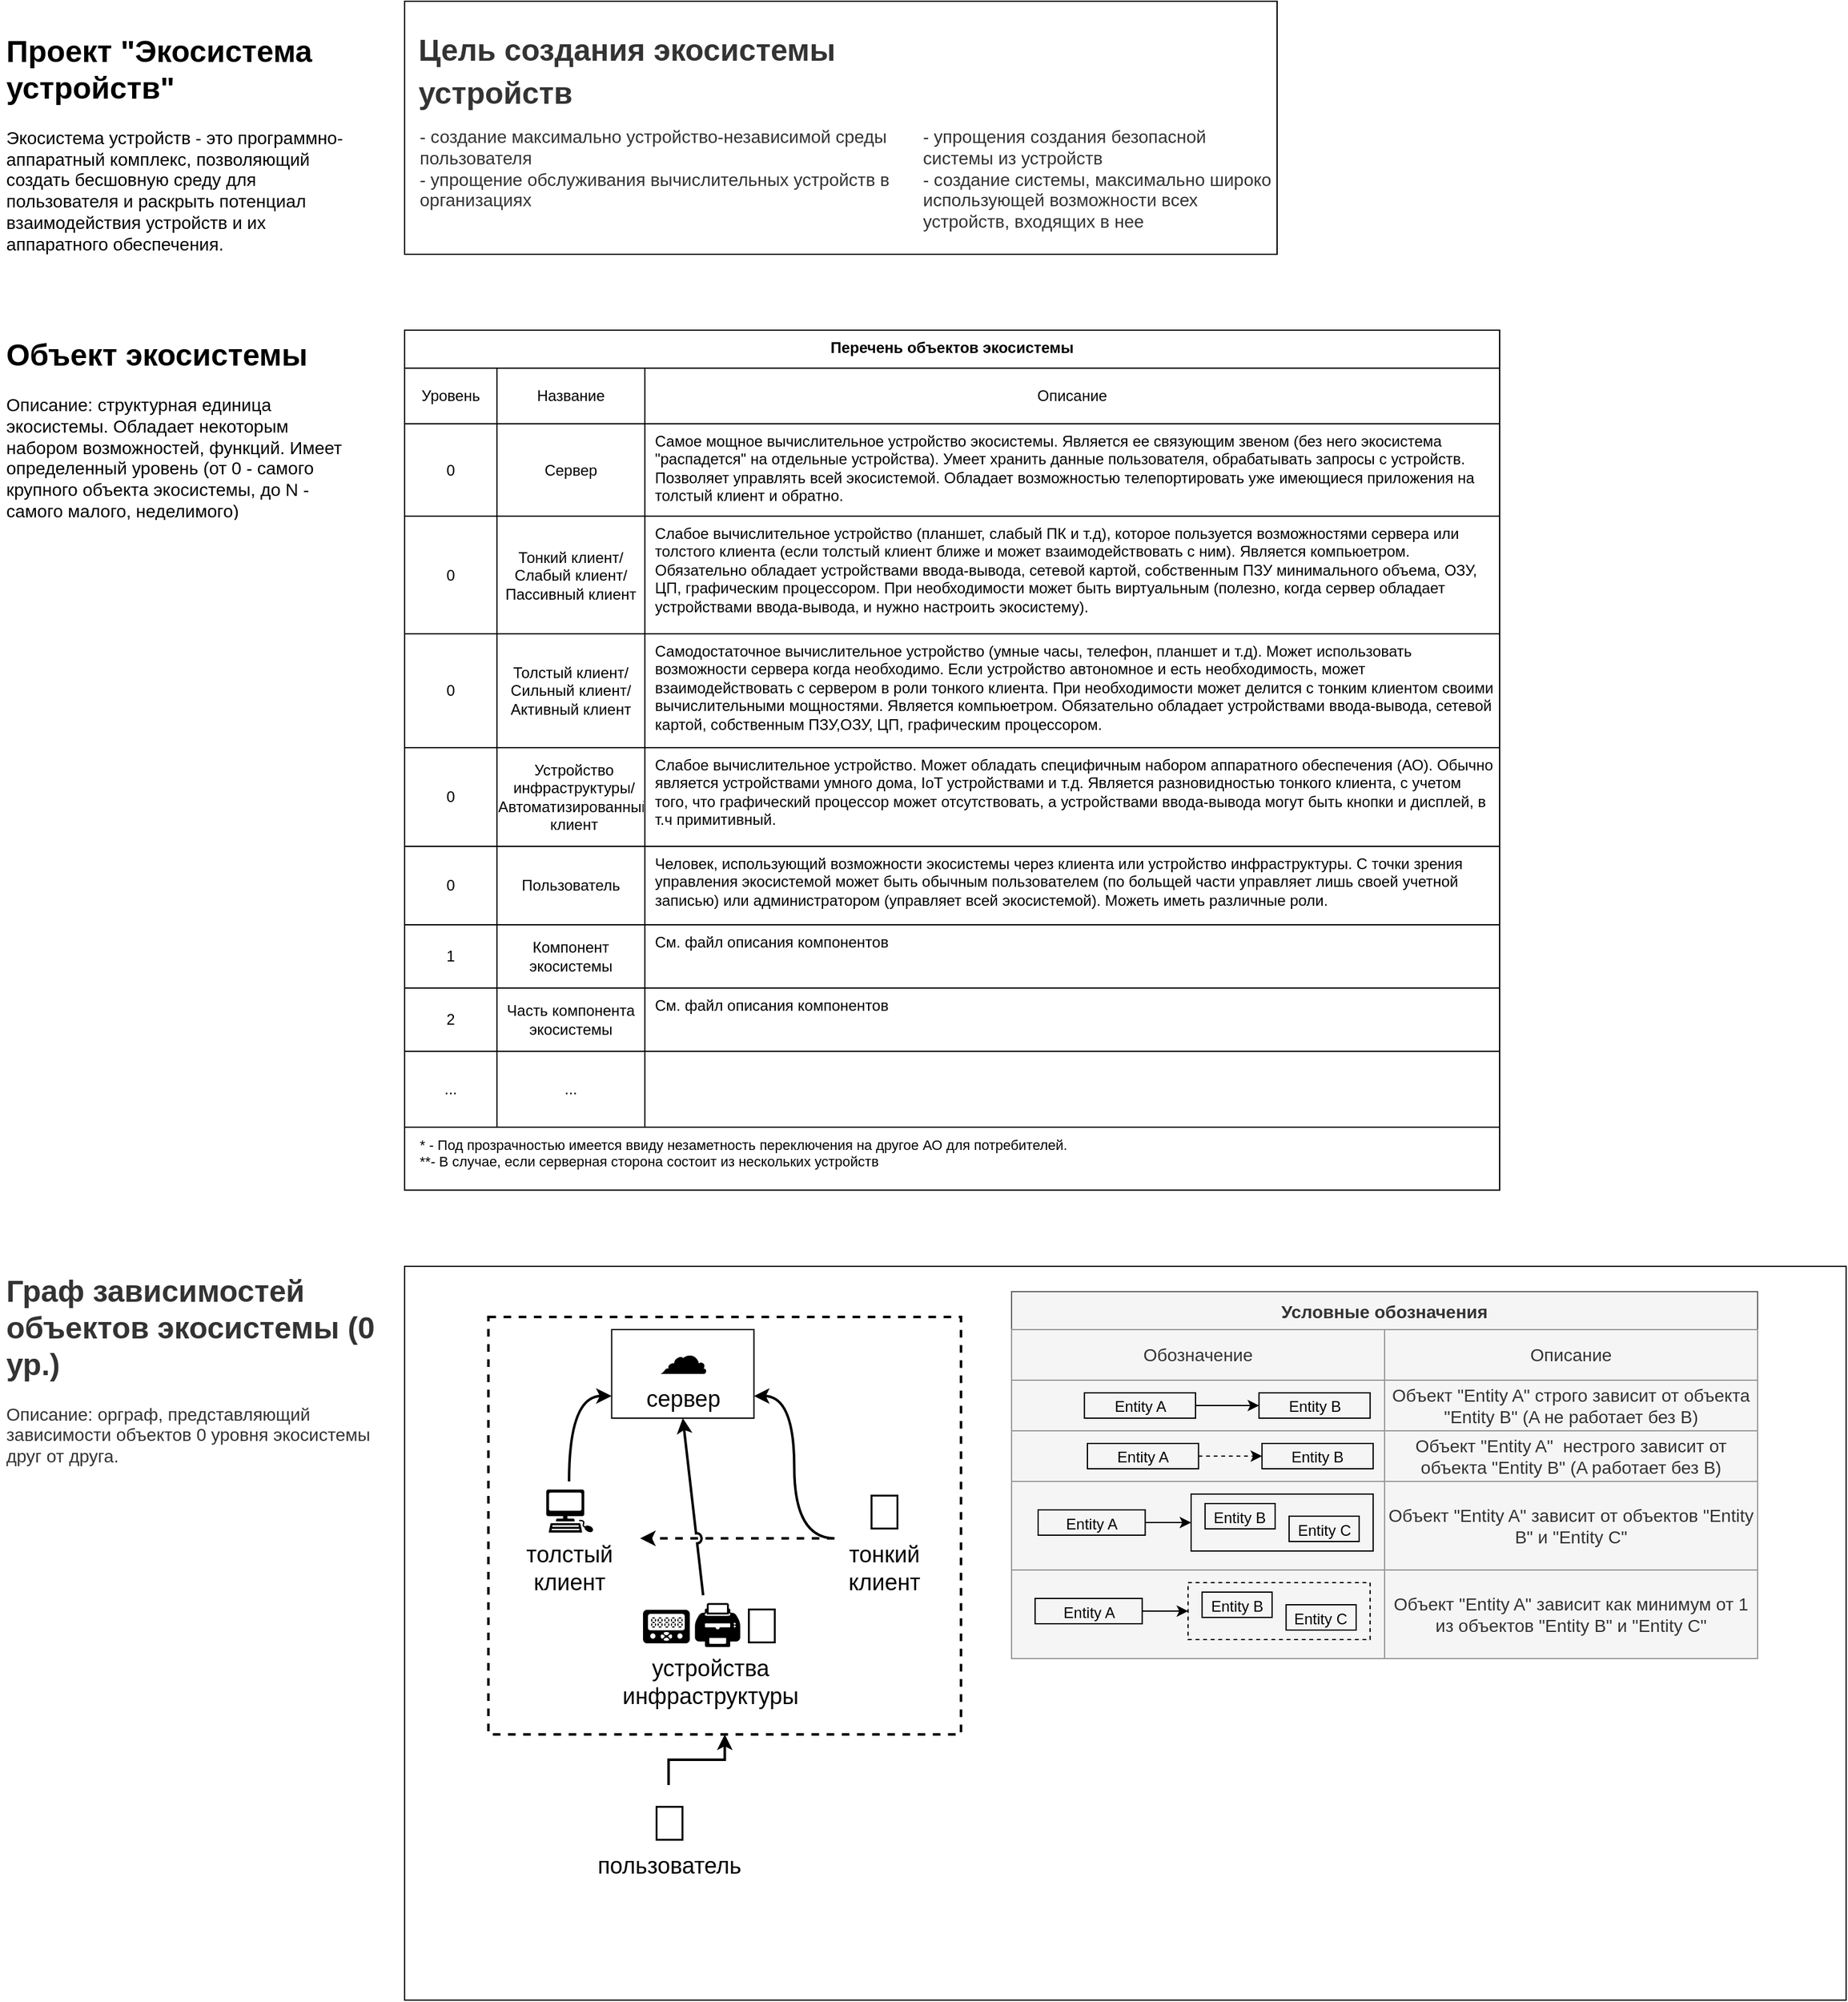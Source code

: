 <mxfile version="20.2.3" type="device"><diagram id="weKAQaJlOBq-gxPXJapS" name="Description"><mxGraphModel dx="1058" dy="448" grid="1" gridSize="10" guides="1" tooltips="1" connect="1" arrows="1" fold="1" page="1" pageScale="1" pageWidth="1654" pageHeight="2336" math="0" shadow="0"><root><mxCell id="0"/><mxCell id="1" parent="0"/><mxCell id="E8aEBSIRMcI27SDpb7NX-139" value="" style="rounded=0;whiteSpace=wrap;html=1;fontSize=40;strokeColor=default;strokeWidth=1;fillColor=none;" parent="1" vertex="1"><mxGeometry x="360" y="1020" width="1140" height="580" as="geometry"/></mxCell><mxCell id="E8aEBSIRMcI27SDpb7NX-53" value="" style="rounded=0;whiteSpace=wrap;html=1;fontSize=14;strokeColor=none;" parent="1" vertex="1"><mxGeometry x="400" y="1040" width="420" height="520" as="geometry"/></mxCell><mxCell id="E8aEBSIRMcI27SDpb7NX-137" value="" style="rounded=0;whiteSpace=wrap;html=1;dashed=1;fontSize=40;strokeColor=default;strokeWidth=2;fillColor=none;" parent="1" vertex="1"><mxGeometry x="426.25" y="1060" width="373.75" height="330" as="geometry"/></mxCell><mxCell id="cCTVjhh1LNeVm5H0PpFS-1" value="&lt;h1&gt;Проект &quot;Экосистема устройств&quot;&lt;/h1&gt;&lt;div&gt;&lt;font style=&quot;font-size: 14px;&quot;&gt;Экосистема устройств - это программно-аппаратный комплекс, позволяющий создать бесшовную среду для пользователя и раскрыть потенциал взаимодействия устройств и их аппаратного обеспечения.&lt;/font&gt;&lt;/div&gt;&lt;div&gt;&lt;br&gt;&lt;/div&gt;" style="text;html=1;strokeColor=none;fillColor=none;spacing=5;spacingTop=-20;whiteSpace=wrap;overflow=hidden;rounded=0;" parent="1" vertex="1"><mxGeometry x="40" y="40" width="290" height="200" as="geometry"/></mxCell><mxCell id="E8aEBSIRMcI27SDpb7NX-1" value="&lt;h1&gt;Объект экосистемы&lt;/h1&gt;&lt;div style=&quot;font-size: 14px;&quot;&gt;Описание: структурная единица экосистемы. Обладает некоторым набором возможностей, функций. Имеет определенный уровень (от 0 - самого крупного объекта экосистемы, до N - самого малого, неделимого)&lt;/div&gt;" style="text;html=1;strokeColor=none;fillColor=none;spacing=5;spacingTop=-20;whiteSpace=wrap;overflow=hidden;rounded=0;" parent="1" vertex="1"><mxGeometry x="40" y="280" width="290" height="150" as="geometry"/></mxCell><mxCell id="E8aEBSIRMcI27SDpb7NX-2" value="Перечень объектов экосистемы" style="shape=table;startSize=30;container=1;collapsible=0;childLayout=tableLayout;fontStyle=1;align=center;verticalAlign=top;strokeColor=default;swimlaneLine=1;shadow=0;fillColor=default;" parent="1" vertex="1"><mxGeometry x="360" y="280" width="866" height="679.79" as="geometry"/></mxCell><mxCell id="E8aEBSIRMcI27SDpb7NX-3" value="" style="shape=tableRow;horizontal=0;startSize=0;swimlaneHead=0;swimlaneBody=0;top=0;left=0;bottom=0;right=0;collapsible=0;dropTarget=0;fillColor=none;points=[[0,0.5],[1,0.5]];portConstraint=eastwest;" parent="E8aEBSIRMcI27SDpb7NX-2" vertex="1"><mxGeometry y="30" width="866" height="44" as="geometry"/></mxCell><mxCell id="E8aEBSIRMcI27SDpb7NX-4" value="Уровень" style="shape=partialRectangle;html=1;whiteSpace=wrap;connectable=0;fillColor=none;top=0;left=0;bottom=0;right=0;overflow=hidden;" parent="E8aEBSIRMcI27SDpb7NX-3" vertex="1"><mxGeometry width="73" height="44" as="geometry"><mxRectangle width="73" height="44" as="alternateBounds"/></mxGeometry></mxCell><mxCell id="E8aEBSIRMcI27SDpb7NX-5" value="Название" style="shape=partialRectangle;html=1;whiteSpace=wrap;connectable=0;fillColor=none;top=0;left=0;bottom=0;right=0;overflow=hidden;" parent="E8aEBSIRMcI27SDpb7NX-3" vertex="1"><mxGeometry x="73" width="117" height="44" as="geometry"><mxRectangle width="117" height="44" as="alternateBounds"/></mxGeometry></mxCell><mxCell id="E8aEBSIRMcI27SDpb7NX-6" value="Описание" style="shape=partialRectangle;html=1;whiteSpace=wrap;connectable=0;fillColor=none;top=0;left=0;bottom=0;right=0;overflow=hidden;" parent="E8aEBSIRMcI27SDpb7NX-3" vertex="1"><mxGeometry x="190" width="676" height="44" as="geometry"><mxRectangle width="676" height="44" as="alternateBounds"/></mxGeometry></mxCell><mxCell id="E8aEBSIRMcI27SDpb7NX-7" value="" style="shape=tableRow;horizontal=0;startSize=0;swimlaneHead=0;swimlaneBody=0;top=0;left=0;bottom=0;right=0;collapsible=0;dropTarget=0;fillColor=none;points=[[0,0.5],[1,0.5]];portConstraint=eastwest;" parent="E8aEBSIRMcI27SDpb7NX-2" vertex="1"><mxGeometry y="74" width="866" height="73" as="geometry"/></mxCell><mxCell id="E8aEBSIRMcI27SDpb7NX-8" value="0" style="shape=partialRectangle;html=1;whiteSpace=wrap;connectable=0;fillColor=none;top=0;left=0;bottom=0;right=0;overflow=hidden;" parent="E8aEBSIRMcI27SDpb7NX-7" vertex="1"><mxGeometry width="73" height="73" as="geometry"><mxRectangle width="73" height="73" as="alternateBounds"/></mxGeometry></mxCell><mxCell id="E8aEBSIRMcI27SDpb7NX-9" value="Сервер" style="shape=partialRectangle;html=1;whiteSpace=wrap;connectable=0;fillColor=none;top=0;left=0;bottom=0;right=0;overflow=hidden;" parent="E8aEBSIRMcI27SDpb7NX-7" vertex="1"><mxGeometry x="73" width="117" height="73" as="geometry"><mxRectangle width="117" height="73" as="alternateBounds"/></mxGeometry></mxCell><mxCell id="E8aEBSIRMcI27SDpb7NX-10" value="Самое мощное вычислительное устройство экосистемы. Является ее связующим звеном (без него экосистема &quot;распадется&quot; на отдельные устройства). Умеет хранить данные пользователя, обрабатывать запросы с устройств. Позволяет управлять всей экосистемой. Обладает возможностью телепортировать уже имеющиеся приложения на толстый клиент и обратно." style="shape=partialRectangle;html=1;whiteSpace=wrap;connectable=0;fillColor=none;top=0;left=0;bottom=0;right=0;overflow=hidden;align=left;spacingLeft=6;verticalAlign=top;spacingTop=0;" parent="E8aEBSIRMcI27SDpb7NX-7" vertex="1"><mxGeometry x="190" width="676" height="73" as="geometry"><mxRectangle width="676" height="73" as="alternateBounds"/></mxGeometry></mxCell><mxCell id="E8aEBSIRMcI27SDpb7NX-11" value="" style="shape=tableRow;horizontal=0;startSize=0;swimlaneHead=0;swimlaneBody=0;top=0;left=0;bottom=0;right=0;collapsible=0;dropTarget=0;fillColor=none;points=[[0,0.5],[1,0.5]];portConstraint=eastwest;verticalAlign=middle;" parent="E8aEBSIRMcI27SDpb7NX-2" vertex="1"><mxGeometry y="147" width="866" height="93" as="geometry"/></mxCell><mxCell id="E8aEBSIRMcI27SDpb7NX-12" value="0" style="shape=partialRectangle;html=1;whiteSpace=wrap;connectable=0;fillColor=none;top=0;left=0;bottom=0;right=0;overflow=hidden;" parent="E8aEBSIRMcI27SDpb7NX-11" vertex="1"><mxGeometry width="73" height="93" as="geometry"><mxRectangle width="73" height="93" as="alternateBounds"/></mxGeometry></mxCell><mxCell id="E8aEBSIRMcI27SDpb7NX-13" value="Тонкий клиент/&lt;br&gt;Слабый клиент/&lt;br&gt;Пассивный клиент" style="shape=partialRectangle;html=1;whiteSpace=wrap;connectable=0;fillColor=none;top=0;left=0;bottom=0;right=0;overflow=hidden;" parent="E8aEBSIRMcI27SDpb7NX-11" vertex="1"><mxGeometry x="73" width="117" height="93" as="geometry"><mxRectangle width="117" height="93" as="alternateBounds"/></mxGeometry></mxCell><mxCell id="E8aEBSIRMcI27SDpb7NX-14" value="Слабое вычислительное устройство (планшет, слабый ПК и т.д), которое пользуется возможностями сервера или толстого клиента (если толстый клиент ближе и может взаимодействовать с ним). Является компьюетром. Обязательно обладает устройствами ввода-вывода, сетевой картой, собственным ПЗУ минимального объема, ОЗУ, ЦП, графическим процессором. При необходимости может быть виртуальным (полезно, когда сервер обладает устройствами ввода-вывода, и нужно настроить экосистему)." style="shape=partialRectangle;html=1;whiteSpace=wrap;connectable=0;fillColor=none;top=0;left=0;bottom=0;right=0;overflow=hidden;align=left;spacingLeft=6;verticalAlign=top;" parent="E8aEBSIRMcI27SDpb7NX-11" vertex="1"><mxGeometry x="190" width="676" height="93" as="geometry"><mxRectangle width="676" height="93" as="alternateBounds"/></mxGeometry></mxCell><mxCell id="E8aEBSIRMcI27SDpb7NX-15" style="shape=tableRow;horizontal=0;startSize=0;swimlaneHead=0;swimlaneBody=0;top=0;left=0;bottom=0;right=0;collapsible=0;dropTarget=0;fillColor=none;points=[[0,0.5],[1,0.5]];portConstraint=eastwest;" parent="E8aEBSIRMcI27SDpb7NX-2" vertex="1"><mxGeometry y="240" width="866" height="90" as="geometry"/></mxCell><mxCell id="E8aEBSIRMcI27SDpb7NX-16" value="0" style="shape=partialRectangle;html=1;whiteSpace=wrap;connectable=0;fillColor=none;top=0;left=0;bottom=0;right=0;overflow=hidden;" parent="E8aEBSIRMcI27SDpb7NX-15" vertex="1"><mxGeometry width="73" height="90" as="geometry"><mxRectangle width="73" height="90" as="alternateBounds"/></mxGeometry></mxCell><mxCell id="E8aEBSIRMcI27SDpb7NX-17" value="Толстый клиент/&lt;br&gt;Сильный клиент/&lt;br&gt;Активный клиент" style="shape=partialRectangle;html=1;whiteSpace=wrap;connectable=0;fillColor=none;top=0;left=0;bottom=0;right=0;overflow=hidden;" parent="E8aEBSIRMcI27SDpb7NX-15" vertex="1"><mxGeometry x="73" width="117" height="90" as="geometry"><mxRectangle width="117" height="90" as="alternateBounds"/></mxGeometry></mxCell><mxCell id="E8aEBSIRMcI27SDpb7NX-18" value="Самодостаточное вычислительное устройство (умные часы, телефон, планшет и т.д). Может использовать возможности сервера когда необходимо. Если устройство автономное и есть необходимость, может взаимодействовать с сервером в роли тонкого клиента. При необходимости может делится с тонким клиентом своими вычислительными мощностями. Является компьюетром. Обязательно обладает устройствами ввода-вывода, сетевой картой, собственным ПЗУ,ОЗУ, ЦП, графическим процессором." style="shape=partialRectangle;html=1;whiteSpace=wrap;connectable=0;fillColor=none;top=0;left=0;bottom=0;right=0;overflow=hidden;align=left;spacingLeft=6;verticalAlign=top;" parent="E8aEBSIRMcI27SDpb7NX-15" vertex="1"><mxGeometry x="190" width="676" height="90" as="geometry"><mxRectangle width="676" height="90" as="alternateBounds"/></mxGeometry></mxCell><mxCell id="E8aEBSIRMcI27SDpb7NX-19" style="shape=tableRow;horizontal=0;startSize=0;swimlaneHead=0;swimlaneBody=0;top=0;left=0;bottom=0;right=0;collapsible=0;dropTarget=0;fillColor=none;points=[[0,0.5],[1,0.5]];portConstraint=eastwest;" parent="E8aEBSIRMcI27SDpb7NX-2" vertex="1"><mxGeometry y="330" width="866" height="78" as="geometry"/></mxCell><mxCell id="E8aEBSIRMcI27SDpb7NX-20" value="0" style="shape=partialRectangle;html=1;whiteSpace=wrap;connectable=0;fillColor=none;top=0;left=0;bottom=0;right=0;overflow=hidden;" parent="E8aEBSIRMcI27SDpb7NX-19" vertex="1"><mxGeometry width="73" height="78" as="geometry"><mxRectangle width="73" height="78" as="alternateBounds"/></mxGeometry></mxCell><mxCell id="E8aEBSIRMcI27SDpb7NX-21" value="Устройство инфраструктуры/&lt;br&gt;Автоматизированный клиент" style="shape=partialRectangle;html=1;whiteSpace=wrap;connectable=0;fillColor=none;top=0;left=0;bottom=0;right=0;overflow=hidden;" parent="E8aEBSIRMcI27SDpb7NX-19" vertex="1"><mxGeometry x="73" width="117" height="78" as="geometry"><mxRectangle width="117" height="78" as="alternateBounds"/></mxGeometry></mxCell><mxCell id="E8aEBSIRMcI27SDpb7NX-22" value="Слабое вычислительное устройство. Может обладать специфичным набором аппаратного обеспечения (АО). Обычно является устройствами умного дома, IoT устройствами и т.д. Является разновидностью тонкого клиента, с учетом того, что графический процессор может отсутствовать, а устройствами ввода-вывода могут быть кнопки и дисплей, в т.ч примитивный." style="shape=partialRectangle;html=1;whiteSpace=wrap;connectable=0;fillColor=none;top=0;left=0;bottom=0;right=0;overflow=hidden;align=left;spacingLeft=6;verticalAlign=top;spacingRight=2;" parent="E8aEBSIRMcI27SDpb7NX-19" vertex="1"><mxGeometry x="190" width="676" height="78" as="geometry"><mxRectangle width="676" height="78" as="alternateBounds"/></mxGeometry></mxCell><mxCell id="E8aEBSIRMcI27SDpb7NX-48" style="shape=tableRow;horizontal=0;startSize=0;swimlaneHead=0;swimlaneBody=0;top=0;left=0;bottom=0;right=0;collapsible=0;dropTarget=0;fillColor=none;points=[[0,0.5],[1,0.5]];portConstraint=eastwest;" parent="E8aEBSIRMcI27SDpb7NX-2" vertex="1"><mxGeometry y="408" width="866" height="62" as="geometry"/></mxCell><mxCell id="E8aEBSIRMcI27SDpb7NX-49" value="0" style="shape=partialRectangle;html=1;whiteSpace=wrap;connectable=0;fillColor=none;top=0;left=0;bottom=0;right=0;overflow=hidden;" parent="E8aEBSIRMcI27SDpb7NX-48" vertex="1"><mxGeometry width="73" height="62" as="geometry"><mxRectangle width="73" height="62" as="alternateBounds"/></mxGeometry></mxCell><mxCell id="E8aEBSIRMcI27SDpb7NX-50" value="Пользователь" style="shape=partialRectangle;html=1;whiteSpace=wrap;connectable=0;fillColor=none;top=0;left=0;bottom=0;right=0;overflow=hidden;" parent="E8aEBSIRMcI27SDpb7NX-48" vertex="1"><mxGeometry x="73" width="117" height="62" as="geometry"><mxRectangle width="117" height="62" as="alternateBounds"/></mxGeometry></mxCell><mxCell id="E8aEBSIRMcI27SDpb7NX-51" value="Человек, использующий возможности экосистемы через клиента или устройство инфраструктуры. С точки зрения управления экосистемой может быть обычным пользователем (по больщей части управляет лишь своей учетной записью) или администратором (управляет всей экосистемой). Можеть иметь различные роли." style="shape=partialRectangle;html=1;whiteSpace=wrap;connectable=0;fillColor=none;top=0;left=0;bottom=0;right=0;overflow=hidden;align=left;spacingLeft=6;verticalAlign=top;spacingRight=2;" parent="E8aEBSIRMcI27SDpb7NX-48" vertex="1"><mxGeometry x="190" width="676" height="62" as="geometry"><mxRectangle width="676" height="62" as="alternateBounds"/></mxGeometry></mxCell><mxCell id="E8aEBSIRMcI27SDpb7NX-23" style="shape=tableRow;horizontal=0;startSize=0;swimlaneHead=0;swimlaneBody=0;top=0;left=0;bottom=0;right=0;collapsible=0;dropTarget=0;fillColor=none;points=[[0,0.5],[1,0.5]];portConstraint=eastwest;" parent="E8aEBSIRMcI27SDpb7NX-2" vertex="1"><mxGeometry y="470" width="866" height="50" as="geometry"/></mxCell><mxCell id="E8aEBSIRMcI27SDpb7NX-24" value="1" style="shape=partialRectangle;html=1;whiteSpace=wrap;connectable=0;fillColor=none;top=0;left=0;bottom=0;right=0;overflow=hidden;" parent="E8aEBSIRMcI27SDpb7NX-23" vertex="1"><mxGeometry width="73" height="50" as="geometry"><mxRectangle width="73" height="50" as="alternateBounds"/></mxGeometry></mxCell><mxCell id="E8aEBSIRMcI27SDpb7NX-25" value="Компонент экосистемы" style="shape=partialRectangle;html=1;whiteSpace=wrap;connectable=0;fillColor=none;top=0;left=0;bottom=0;right=0;overflow=hidden;" parent="E8aEBSIRMcI27SDpb7NX-23" vertex="1"><mxGeometry x="73" width="117" height="50" as="geometry"><mxRectangle width="117" height="50" as="alternateBounds"/></mxGeometry></mxCell><mxCell id="E8aEBSIRMcI27SDpb7NX-26" value="См. файл описания компонентов" style="shape=partialRectangle;html=1;whiteSpace=wrap;connectable=0;fillColor=none;top=0;left=0;bottom=0;right=0;overflow=visible;align=left;spacingLeft=6;verticalAlign=top;rowspan=1;colspan=2;" parent="E8aEBSIRMcI27SDpb7NX-23" vertex="1"><mxGeometry x="190" width="676" height="50" as="geometry"><mxRectangle width="676" height="50" as="alternateBounds"/></mxGeometry></mxCell><mxCell id="E8aEBSIRMcI27SDpb7NX-27" style="shape=tableRow;horizontal=0;startSize=0;swimlaneHead=0;swimlaneBody=0;top=0;left=0;bottom=0;right=0;collapsible=0;dropTarget=0;fillColor=none;points=[[0,0.5],[1,0.5]];portConstraint=eastwest;" parent="E8aEBSIRMcI27SDpb7NX-2" vertex="1"><mxGeometry y="520" width="866" height="50" as="geometry"/></mxCell><mxCell id="E8aEBSIRMcI27SDpb7NX-28" value="2" style="shape=partialRectangle;html=1;whiteSpace=wrap;connectable=0;fillColor=none;top=0;left=0;bottom=0;right=0;overflow=hidden;" parent="E8aEBSIRMcI27SDpb7NX-27" vertex="1"><mxGeometry width="73" height="50" as="geometry"><mxRectangle width="73" height="50" as="alternateBounds"/></mxGeometry></mxCell><mxCell id="E8aEBSIRMcI27SDpb7NX-29" value="Часть компонента экосистемы" style="shape=partialRectangle;html=1;whiteSpace=wrap;connectable=0;fillColor=none;top=0;left=0;bottom=0;right=0;overflow=hidden;" parent="E8aEBSIRMcI27SDpb7NX-27" vertex="1"><mxGeometry x="73" width="117" height="50" as="geometry"><mxRectangle width="117" height="50" as="alternateBounds"/></mxGeometry></mxCell><mxCell id="E8aEBSIRMcI27SDpb7NX-30" value="См. файл описания компонентов" style="shape=partialRectangle;html=1;connectable=0;fillColor=none;top=0;left=0;bottom=0;right=0;overflow=hidden;align=left;spacingLeft=6;verticalAlign=top;strokeColor=default;shadow=0;whiteSpace=wrap;rowspan=1;colspan=2;" parent="E8aEBSIRMcI27SDpb7NX-27" vertex="1"><mxGeometry x="190" width="676" height="50" as="geometry"><mxRectangle width="676" height="50" as="alternateBounds"/></mxGeometry></mxCell><mxCell id="E8aEBSIRMcI27SDpb7NX-31" style="shape=tableRow;horizontal=0;startSize=0;swimlaneHead=0;swimlaneBody=0;top=0;left=0;bottom=0;right=0;collapsible=0;dropTarget=0;fillColor=none;points=[[0,0.5],[1,0.5]];portConstraint=eastwest;" parent="E8aEBSIRMcI27SDpb7NX-2" vertex="1"><mxGeometry y="570" width="866" height="60" as="geometry"/></mxCell><mxCell id="E8aEBSIRMcI27SDpb7NX-32" value="..." style="shape=partialRectangle;html=1;whiteSpace=wrap;connectable=0;fillColor=none;top=0;left=0;bottom=0;right=0;overflow=hidden;" parent="E8aEBSIRMcI27SDpb7NX-31" vertex="1"><mxGeometry width="73" height="60" as="geometry"><mxRectangle width="73" height="60" as="alternateBounds"/></mxGeometry></mxCell><mxCell id="E8aEBSIRMcI27SDpb7NX-33" value="..." style="shape=partialRectangle;html=1;whiteSpace=wrap;connectable=0;fillColor=none;top=0;left=0;bottom=0;right=0;overflow=hidden;" parent="E8aEBSIRMcI27SDpb7NX-31" vertex="1"><mxGeometry x="73" width="117" height="60" as="geometry"><mxRectangle width="117" height="60" as="alternateBounds"/></mxGeometry></mxCell><mxCell id="E8aEBSIRMcI27SDpb7NX-34" style="shape=partialRectangle;html=1;whiteSpace=wrap;connectable=0;fillColor=none;top=0;left=0;bottom=0;right=0;overflow=hidden;align=left;spacingLeft=6;verticalAlign=top;strokeColor=default;shadow=0;" parent="E8aEBSIRMcI27SDpb7NX-31" vertex="1"><mxGeometry x="190" width="676" height="60" as="geometry"><mxRectangle width="676" height="60" as="alternateBounds"/></mxGeometry></mxCell><mxCell id="E8aEBSIRMcI27SDpb7NX-35" style="shape=tableRow;horizontal=0;startSize=0;swimlaneHead=0;swimlaneBody=0;top=0;left=0;bottom=0;right=0;collapsible=0;dropTarget=0;fillColor=none;points=[[0,0.5],[1,0.5]];portConstraint=eastwest;verticalAlign=top;" parent="E8aEBSIRMcI27SDpb7NX-2" vertex="1"><mxGeometry y="630" width="866" height="50" as="geometry"/></mxCell><mxCell id="E8aEBSIRMcI27SDpb7NX-36" value="&lt;span style=&quot;font-size: 11px; background-color: initial;&quot;&gt;*&amp;nbsp;- Под прозрачностью имеется ввиду незаметность&amp;nbsp;&lt;/span&gt;&lt;span style=&quot;font-size: 11px; background-color: initial;&quot;&gt;переключения на другое АО для потребителей.&lt;br&gt;&lt;div style=&quot;&quot;&gt;&lt;span style=&quot;background-color: initial;&quot;&gt;**&lt;/span&gt;&lt;span style=&quot;background-color: initial;&quot;&gt;- В случае, если серверная сторона состоит из нескольких устройств&lt;/span&gt;&lt;/div&gt;&lt;/span&gt;" style="shape=partialRectangle;html=1;whiteSpace=wrap;connectable=0;top=0;left=0;bottom=0;right=0;overflow=hidden;verticalAlign=top;shadow=0;sketch=0;fillColor=none;rowspan=1;colspan=3;align=left;spacingLeft=10;" parent="E8aEBSIRMcI27SDpb7NX-35" vertex="1"><mxGeometry width="866" height="50" as="geometry"><mxRectangle width="73" height="50" as="alternateBounds"/></mxGeometry></mxCell><mxCell id="E8aEBSIRMcI27SDpb7NX-37" style="shape=partialRectangle;html=1;whiteSpace=wrap;connectable=0;fillColor=none;top=0;left=0;bottom=0;right=0;overflow=hidden;align=left;spacingLeft=6;verticalAlign=top;strokeColor=default;shadow=0;" parent="E8aEBSIRMcI27SDpb7NX-35" vertex="1" visible="0"><mxGeometry x="73" width="117" height="50" as="geometry"><mxRectangle width="117" height="50" as="alternateBounds"/></mxGeometry></mxCell><mxCell id="E8aEBSIRMcI27SDpb7NX-38" style="shape=partialRectangle;html=1;whiteSpace=wrap;connectable=0;fillColor=none;top=0;left=0;bottom=0;right=0;overflow=hidden;align=left;spacingLeft=6;verticalAlign=top;strokeColor=default;shadow=0;" parent="E8aEBSIRMcI27SDpb7NX-35" vertex="1" visible="0"><mxGeometry x="190" width="676" height="50" as="geometry"><mxRectangle width="676" height="50" as="alternateBounds"/></mxGeometry></mxCell><mxCell id="E8aEBSIRMcI27SDpb7NX-68" value="&lt;h1&gt;Граф зависимостей объектов экосистемы (0 ур.)&lt;/h1&gt;&lt;div&gt;&lt;font style=&quot;font-size: 14px;&quot;&gt;Описание: орграф, представляющий зависимости объектов 0 уровня экосистемы друг от друга.&lt;/font&gt;&lt;/div&gt;" style="text;html=1;strokeColor=none;fillColor=none;spacing=5;spacingTop=-20;whiteSpace=wrap;overflow=hidden;rounded=0;fontColor=#333333;" parent="1" vertex="1"><mxGeometry x="40" y="1020" width="300" height="170" as="geometry"/></mxCell><mxCell id="E8aEBSIRMcI27SDpb7NX-82" value="Условные обозначения" style="shape=table;startSize=30;container=1;collapsible=0;childLayout=tableLayout;fontStyle=1;align=center;shadow=0;sketch=0;fontSize=14;strokeWidth=1;fillColor=#f5f5f5;strokeColor=#666666;fontColor=#333333;" parent="1" vertex="1"><mxGeometry x="840" y="1040" width="590" height="290" as="geometry"/></mxCell><mxCell id="E8aEBSIRMcI27SDpb7NX-83" value="" style="shape=tableRow;horizontal=0;startSize=0;swimlaneHead=0;swimlaneBody=0;top=0;left=0;bottom=0;right=0;collapsible=0;dropTarget=0;fillColor=none;points=[[0,0.5],[1,0.5]];portConstraint=eastwest;shadow=0;sketch=0;fontSize=12;strokeColor=default;strokeWidth=1;" parent="E8aEBSIRMcI27SDpb7NX-82" vertex="1"><mxGeometry y="30" width="590" height="40" as="geometry"/></mxCell><mxCell id="E8aEBSIRMcI27SDpb7NX-84" value="&lt;font style=&quot;font-size: 14px;&quot;&gt;Обозначение&lt;/font&gt;" style="shape=partialRectangle;html=1;whiteSpace=wrap;connectable=0;fillColor=#f5f5f5;top=1;left=1;bottom=1;right=1;overflow=hidden;shadow=0;sketch=0;fontSize=12;strokeColor=#999999;strokeWidth=1;fontColor=#333333;" parent="E8aEBSIRMcI27SDpb7NX-83" vertex="1"><mxGeometry width="295" height="40" as="geometry"><mxRectangle width="295" height="40" as="alternateBounds"/></mxGeometry></mxCell><mxCell id="E8aEBSIRMcI27SDpb7NX-85" value="&lt;font style=&quot;font-size: 14px;&quot;&gt;Описание&lt;/font&gt;" style="shape=partialRectangle;html=1;whiteSpace=wrap;connectable=0;top=1;left=1;bottom=1;right=1;overflow=hidden;shadow=0;sketch=0;fontSize=12;strokeWidth=1;fillColor=#f5f5f5;fontColor=#333333;strokeColor=#999999;" parent="E8aEBSIRMcI27SDpb7NX-83" vertex="1"><mxGeometry x="295" width="295" height="40" as="geometry"><mxRectangle width="295" height="40" as="alternateBounds"/></mxGeometry></mxCell><mxCell id="E8aEBSIRMcI27SDpb7NX-86" value="" style="shape=tableRow;horizontal=0;startSize=0;swimlaneHead=0;swimlaneBody=0;top=0;left=0;bottom=0;right=0;collapsible=0;dropTarget=0;fillColor=none;points=[[0,0.5],[1,0.5]];portConstraint=eastwest;shadow=0;sketch=0;fontSize=12;strokeColor=default;strokeWidth=1;" parent="E8aEBSIRMcI27SDpb7NX-82" vertex="1"><mxGeometry y="70" width="590" height="40" as="geometry"/></mxCell><mxCell id="E8aEBSIRMcI27SDpb7NX-87" value="" style="shape=partialRectangle;html=1;whiteSpace=wrap;connectable=0;fillColor=#f5f5f5;top=1;left=1;bottom=1;right=1;overflow=hidden;shadow=0;sketch=0;fontSize=12;strokeColor=#999999;strokeWidth=1;fontColor=#333333;" parent="E8aEBSIRMcI27SDpb7NX-86" vertex="1"><mxGeometry width="295" height="40" as="geometry"><mxRectangle width="295" height="40" as="alternateBounds"/></mxGeometry></mxCell><mxCell id="E8aEBSIRMcI27SDpb7NX-88" value="&lt;font style=&quot;font-size: 14px;&quot;&gt;Объект &quot;Entity A&quot; строго зависит от объекта &quot;Entity B&quot; (A не работает без B)&lt;/font&gt;" style="shape=partialRectangle;html=1;whiteSpace=wrap;connectable=0;fillColor=#f5f5f5;top=1;left=1;bottom=1;right=1;overflow=hidden;shadow=0;sketch=0;fontSize=12;strokeColor=#999999;strokeWidth=1;fontColor=#333333;" parent="E8aEBSIRMcI27SDpb7NX-86" vertex="1"><mxGeometry x="295" width="295" height="40" as="geometry"><mxRectangle width="295" height="40" as="alternateBounds"/></mxGeometry></mxCell><mxCell id="E8aEBSIRMcI27SDpb7NX-89" style="shape=tableRow;horizontal=0;startSize=0;swimlaneHead=0;swimlaneBody=0;top=0;left=0;bottom=0;right=0;collapsible=0;dropTarget=0;fillColor=none;points=[[0,0.5],[1,0.5]];portConstraint=eastwest;shadow=0;sketch=0;fontSize=12;strokeColor=default;strokeWidth=1;" parent="E8aEBSIRMcI27SDpb7NX-82" vertex="1"><mxGeometry y="110" width="590" height="40" as="geometry"/></mxCell><mxCell id="E8aEBSIRMcI27SDpb7NX-90" style="shape=partialRectangle;html=1;whiteSpace=wrap;connectable=0;fillColor=#f5f5f5;top=1;left=1;bottom=1;right=1;overflow=hidden;shadow=0;sketch=0;fontSize=12;strokeColor=#999999;strokeWidth=1;fontColor=#333333;" parent="E8aEBSIRMcI27SDpb7NX-89" vertex="1"><mxGeometry width="295" height="40" as="geometry"><mxRectangle width="295" height="40" as="alternateBounds"/></mxGeometry></mxCell><mxCell id="E8aEBSIRMcI27SDpb7NX-91" value="&lt;span style=&quot;font-size: 14px;&quot;&gt;Объект &quot;Entity A&quot;&amp;nbsp; нестрого зависит от объекта &quot;Entity B&quot; (A работает без B)&lt;/span&gt;" style="shape=partialRectangle;html=1;whiteSpace=wrap;connectable=0;fillColor=#f5f5f5;top=1;left=1;bottom=1;right=1;overflow=hidden;shadow=0;sketch=0;fontSize=12;strokeColor=#999999;strokeWidth=1;fontColor=#333333;" parent="E8aEBSIRMcI27SDpb7NX-89" vertex="1"><mxGeometry x="295" width="295" height="40" as="geometry"><mxRectangle width="295" height="40" as="alternateBounds"/></mxGeometry></mxCell><mxCell id="E8aEBSIRMcI27SDpb7NX-92" style="shape=tableRow;horizontal=0;startSize=0;swimlaneHead=0;swimlaneBody=0;top=0;left=0;bottom=0;right=0;collapsible=0;dropTarget=0;fillColor=none;points=[[0,0.5],[1,0.5]];portConstraint=eastwest;shadow=0;sketch=0;fontSize=12;strokeColor=default;strokeWidth=1;" parent="E8aEBSIRMcI27SDpb7NX-82" vertex="1"><mxGeometry y="150" width="590" height="70" as="geometry"/></mxCell><mxCell id="E8aEBSIRMcI27SDpb7NX-93" style="shape=partialRectangle;html=1;whiteSpace=wrap;connectable=0;fillColor=#f5f5f5;top=1;left=1;bottom=1;right=1;overflow=hidden;shadow=0;sketch=0;fontSize=12;strokeColor=#999999;strokeWidth=1;fontColor=#333333;" parent="E8aEBSIRMcI27SDpb7NX-92" vertex="1"><mxGeometry width="295" height="70" as="geometry"><mxRectangle width="295" height="70" as="alternateBounds"/></mxGeometry></mxCell><mxCell id="E8aEBSIRMcI27SDpb7NX-94" value="&lt;span style=&quot;font-size: 14px;&quot;&gt;Объект &quot;Entity A&quot; зависит от объектов &quot;Entity B&quot; и &quot;Entity C&quot;&lt;/span&gt;" style="shape=partialRectangle;html=1;whiteSpace=wrap;connectable=0;fillColor=#f5f5f5;top=1;left=1;bottom=1;right=1;overflow=hidden;shadow=0;sketch=0;fontSize=12;strokeColor=#999999;strokeWidth=1;fontColor=#333333;" parent="E8aEBSIRMcI27SDpb7NX-92" vertex="1"><mxGeometry x="295" width="295" height="70" as="geometry"><mxRectangle width="295" height="70" as="alternateBounds"/></mxGeometry></mxCell><mxCell id="E8aEBSIRMcI27SDpb7NX-124" style="shape=tableRow;horizontal=0;startSize=0;swimlaneHead=0;swimlaneBody=0;top=0;left=0;bottom=0;right=0;collapsible=0;dropTarget=0;fillColor=none;points=[[0,0.5],[1,0.5]];portConstraint=eastwest;shadow=0;sketch=0;fontSize=12;strokeColor=default;strokeWidth=1;" parent="E8aEBSIRMcI27SDpb7NX-82" vertex="1"><mxGeometry y="220" width="590" height="70" as="geometry"/></mxCell><mxCell id="E8aEBSIRMcI27SDpb7NX-125" style="shape=partialRectangle;html=1;whiteSpace=wrap;connectable=0;fillColor=#f5f5f5;top=1;left=1;bottom=1;right=1;overflow=hidden;shadow=0;sketch=0;fontSize=12;strokeColor=#999999;strokeWidth=1;fontColor=#333333;" parent="E8aEBSIRMcI27SDpb7NX-124" vertex="1"><mxGeometry width="295" height="70" as="geometry"><mxRectangle width="295" height="70" as="alternateBounds"/></mxGeometry></mxCell><mxCell id="E8aEBSIRMcI27SDpb7NX-126" value="&lt;span style=&quot;font-size: 14px;&quot;&gt;Объект &quot;Entity A&quot; зависит как минимум от 1 из объектов &quot;Entity B&quot; и &quot;Entity C&quot;&lt;/span&gt;" style="shape=partialRectangle;html=1;whiteSpace=wrap;connectable=0;fillColor=#f5f5f5;top=1;left=1;bottom=1;right=1;overflow=hidden;shadow=0;sketch=0;fontSize=12;strokeColor=#999999;strokeWidth=1;fontColor=#333333;" parent="E8aEBSIRMcI27SDpb7NX-124" vertex="1"><mxGeometry x="295" width="295" height="70" as="geometry"><mxRectangle width="295" height="70" as="alternateBounds"/></mxGeometry></mxCell><mxCell id="E8aEBSIRMcI27SDpb7NX-95" value="" style="group" parent="1" vertex="1" connectable="0"><mxGeometry x="897.617" y="1120" width="225.957" height="20" as="geometry"/></mxCell><mxCell id="E8aEBSIRMcI27SDpb7NX-96" value="&lt;font style=&quot;font-size: 12px;&quot;&gt;Entity A&lt;/font&gt;" style="whiteSpace=wrap;html=1;align=center;shadow=0;sketch=0;fontSize=14;strokeColor=default;strokeWidth=1;fillColor=none;" parent="E8aEBSIRMcI27SDpb7NX-95" vertex="1"><mxGeometry width="87.872" height="20" as="geometry"/></mxCell><mxCell id="E8aEBSIRMcI27SDpb7NX-97" value="&lt;font style=&quot;font-size: 12px;&quot;&gt;Entity B&lt;/font&gt;" style="whiteSpace=wrap;html=1;align=center;shadow=0;sketch=0;fontSize=14;strokeColor=default;strokeWidth=1;fillColor=none;" parent="E8aEBSIRMcI27SDpb7NX-95" vertex="1"><mxGeometry x="138.085" width="87.872" height="20" as="geometry"/></mxCell><mxCell id="E8aEBSIRMcI27SDpb7NX-98" value="" style="edgeStyle=orthogonalEdgeStyle;rounded=0;orthogonalLoop=1;jettySize=auto;html=1;fontSize=12;" parent="E8aEBSIRMcI27SDpb7NX-95" source="E8aEBSIRMcI27SDpb7NX-96" target="E8aEBSIRMcI27SDpb7NX-97" edge="1"><mxGeometry relative="1" as="geometry"/></mxCell><mxCell id="E8aEBSIRMcI27SDpb7NX-99" value="" style="group" parent="1" vertex="1" connectable="0"><mxGeometry x="861.01" y="1200" width="264.94" height="45" as="geometry"/></mxCell><mxCell id="E8aEBSIRMcI27SDpb7NX-100" value="&lt;font style=&quot;font-size: 12px;&quot;&gt;Entity A&lt;/font&gt;" style="whiteSpace=wrap;html=1;align=center;shadow=0;sketch=0;fontSize=14;strokeColor=default;strokeWidth=1;fillColor=none;" parent="E8aEBSIRMcI27SDpb7NX-99" vertex="1"><mxGeometry y="12.5" width="84.684" height="20" as="geometry"/></mxCell><mxCell id="E8aEBSIRMcI27SDpb7NX-101" value="" style="group" parent="E8aEBSIRMcI27SDpb7NX-99" vertex="1" connectable="0"><mxGeometry x="120.977" width="143.963" height="45" as="geometry"/></mxCell><mxCell id="E8aEBSIRMcI27SDpb7NX-102" value="" style="rounded=0;whiteSpace=wrap;html=1;shadow=0;sketch=0;fontSize=12;strokeColor=default;strokeWidth=1;fillColor=none;" parent="E8aEBSIRMcI27SDpb7NX-101" vertex="1"><mxGeometry width="143.963" height="45" as="geometry"/></mxCell><mxCell id="E8aEBSIRMcI27SDpb7NX-103" value="" style="group" parent="E8aEBSIRMcI27SDpb7NX-101" vertex="1" connectable="0"><mxGeometry x="11.074" y="7.5" width="121.815" height="30" as="geometry"/></mxCell><mxCell id="E8aEBSIRMcI27SDpb7NX-104" value="&lt;font style=&quot;font-size: 12px;&quot;&gt;Entity B&lt;/font&gt;" style="whiteSpace=wrap;html=1;align=center;shadow=0;sketch=0;fontSize=14;strokeColor=default;strokeWidth=1;fillColor=none;" parent="E8aEBSIRMcI27SDpb7NX-103" vertex="1"><mxGeometry width="55.37" height="20" as="geometry"/></mxCell><mxCell id="E8aEBSIRMcI27SDpb7NX-105" value="&lt;font style=&quot;font-size: 12px;&quot;&gt;Entity C&lt;/font&gt;" style="whiteSpace=wrap;html=1;align=center;shadow=0;sketch=0;fontSize=14;strokeColor=default;strokeWidth=1;fillColor=none;" parent="E8aEBSIRMcI27SDpb7NX-103" vertex="1"><mxGeometry x="66.444" y="10" width="55.37" height="20" as="geometry"/></mxCell><mxCell id="E8aEBSIRMcI27SDpb7NX-106" value="" style="edgeStyle=orthogonalEdgeStyle;rounded=0;orthogonalLoop=1;jettySize=auto;html=1;fontSize=12;entryX=0;entryY=0.5;entryDx=0;entryDy=0;" parent="E8aEBSIRMcI27SDpb7NX-99" source="E8aEBSIRMcI27SDpb7NX-100" target="E8aEBSIRMcI27SDpb7NX-102" edge="1"><mxGeometry relative="1" as="geometry"><mxPoint x="96.782" y="160" as="sourcePoint"/><mxPoint x="133.075" y="100" as="targetPoint"/></mxGeometry></mxCell><mxCell id="E8aEBSIRMcI27SDpb7NX-107" value="" style="group" parent="1" vertex="1" connectable="0"><mxGeometry x="899.997" y="1160" width="225.957" height="20" as="geometry"/></mxCell><mxCell id="E8aEBSIRMcI27SDpb7NX-108" value="&lt;font style=&quot;font-size: 12px;&quot;&gt;Entity A&lt;/font&gt;" style="whiteSpace=wrap;html=1;align=center;shadow=0;sketch=0;fontSize=14;strokeColor=default;strokeWidth=1;fillColor=none;" parent="E8aEBSIRMcI27SDpb7NX-107" vertex="1"><mxGeometry width="87.872" height="20" as="geometry"/></mxCell><mxCell id="E8aEBSIRMcI27SDpb7NX-109" value="&lt;font style=&quot;font-size: 12px;&quot;&gt;Entity B&lt;/font&gt;" style="whiteSpace=wrap;html=1;align=center;shadow=0;sketch=0;fontSize=14;strokeColor=default;strokeWidth=1;fillColor=none;" parent="E8aEBSIRMcI27SDpb7NX-107" vertex="1"><mxGeometry x="138.085" width="87.872" height="20" as="geometry"/></mxCell><mxCell id="E8aEBSIRMcI27SDpb7NX-110" value="" style="edgeStyle=orthogonalEdgeStyle;rounded=0;orthogonalLoop=1;jettySize=auto;html=1;fontSize=12;dashed=1;" parent="E8aEBSIRMcI27SDpb7NX-107" source="E8aEBSIRMcI27SDpb7NX-108" target="E8aEBSIRMcI27SDpb7NX-109" edge="1"><mxGeometry relative="1" as="geometry"/></mxCell><mxCell id="E8aEBSIRMcI27SDpb7NX-128" value="&lt;font style=&quot;font-size: 12px;&quot;&gt;Entity A&lt;/font&gt;" style="whiteSpace=wrap;html=1;align=center;shadow=0;sketch=0;fontSize=14;strokeColor=default;strokeWidth=1;fillColor=none;" parent="1" vertex="1"><mxGeometry x="858.63" y="1282.5" width="84.684" height="20" as="geometry"/></mxCell><mxCell id="E8aEBSIRMcI27SDpb7NX-134" value="" style="edgeStyle=orthogonalEdgeStyle;rounded=0;orthogonalLoop=1;jettySize=auto;html=1;fontSize=12;entryX=0;entryY=0.5;entryDx=0;entryDy=0;" parent="1" source="E8aEBSIRMcI27SDpb7NX-128" target="E8aEBSIRMcI27SDpb7NX-130" edge="1"><mxGeometry relative="1" as="geometry"><mxPoint x="955.412" y="1430" as="sourcePoint"/><mxPoint x="991.705" y="1370" as="targetPoint"/></mxGeometry></mxCell><mxCell id="E8aEBSIRMcI27SDpb7NX-135" value="" style="group" parent="1" vertex="1" connectable="0"><mxGeometry x="979.607" y="1270" width="143.963" height="45" as="geometry"/></mxCell><mxCell id="E8aEBSIRMcI27SDpb7NX-129" value="" style="group;strokeColor=default;strokeWidth=0;dashed=1;fillColor=none;perimeterSpacing=0;rounded=0;container=0;" parent="E8aEBSIRMcI27SDpb7NX-135" vertex="1" connectable="0"><mxGeometry width="143.963" height="45" as="geometry"/></mxCell><mxCell id="E8aEBSIRMcI27SDpb7NX-130" value="" style="rounded=0;whiteSpace=wrap;html=1;shadow=0;sketch=0;fontSize=12;strokeColor=default;strokeWidth=1;fillColor=none;dashed=1;" parent="E8aEBSIRMcI27SDpb7NX-135" vertex="1"><mxGeometry width="143.963" height="45" as="geometry"/></mxCell><mxCell id="E8aEBSIRMcI27SDpb7NX-132" value="&lt;font style=&quot;font-size: 12px;&quot;&gt;Entity B&lt;/font&gt;" style="whiteSpace=wrap;html=1;align=center;shadow=0;sketch=0;fontSize=14;strokeColor=default;strokeWidth=1;fillColor=none;" parent="E8aEBSIRMcI27SDpb7NX-135" vertex="1"><mxGeometry x="11.074" y="7.5" width="55.37" height="20" as="geometry"/></mxCell><mxCell id="E8aEBSIRMcI27SDpb7NX-133" value="&lt;font style=&quot;font-size: 12px;&quot;&gt;Entity C&lt;/font&gt;" style="whiteSpace=wrap;html=1;align=center;shadow=0;sketch=0;fontSize=14;strokeColor=default;strokeWidth=1;fillColor=none;" parent="E8aEBSIRMcI27SDpb7NX-135" vertex="1"><mxGeometry x="77.518" y="17.5" width="55.37" height="20" as="geometry"/></mxCell><mxCell id="E8aEBSIRMcI27SDpb7NX-54" value="&lt;font style=&quot;&quot;&gt;&lt;font style=&quot;font-size: 40px;&quot;&gt;💻&lt;/font&gt;&lt;br&gt;&lt;span style=&quot;font-size: 18px;&quot;&gt;толстый клиент&lt;/span&gt;&lt;br&gt;&lt;/font&gt;" style="text;html=1;strokeColor=none;fillColor=none;align=center;verticalAlign=middle;whiteSpace=wrap;rounded=0;fontSize=14;" parent="1" vertex="1"><mxGeometry x="433.75" y="1190" width="112.5" height="90" as="geometry"/></mxCell><mxCell id="E8aEBSIRMcI27SDpb7NX-66" style="edgeStyle=orthogonalEdgeStyle;rounded=0;orthogonalLoop=1;jettySize=auto;html=1;fontSize=40;dashed=1;jumpStyle=sharp;strokeWidth=2;" parent="1" source="E8aEBSIRMcI27SDpb7NX-55" target="E8aEBSIRMcI27SDpb7NX-54" edge="1"><mxGeometry relative="1" as="geometry"/></mxCell><mxCell id="E8aEBSIRMcI27SDpb7NX-55" value="&lt;font style=&quot;&quot;&gt;&lt;font style=&quot;font-size: 40px;&quot;&gt;📱&lt;/font&gt;&lt;br&gt;&lt;span style=&quot;font-size: 18px;&quot;&gt;тонкий клиент&lt;/span&gt;&lt;br&gt;&lt;/font&gt;" style="text;html=1;strokeColor=none;fillColor=none;align=center;verticalAlign=middle;whiteSpace=wrap;rounded=0;fontSize=14;" parent="1" vertex="1"><mxGeometry x="700" y="1190" width="78.75" height="90" as="geometry"/></mxCell><mxCell id="E8aEBSIRMcI27SDpb7NX-57" value="&lt;font style=&quot;&quot;&gt;&lt;font style=&quot;font-size: 40px;&quot;&gt;☁&lt;/font&gt;&lt;br&gt;&lt;span style=&quot;font-size: 18px;&quot;&gt;сервер&lt;/span&gt;&lt;br&gt;&lt;/font&gt;" style="text;html=1;strokeColor=default;fillColor=none;align=center;verticalAlign=middle;whiteSpace=wrap;rounded=0;fontSize=14;spacingBottom=8;" parent="1" vertex="1"><mxGeometry x="523.75" y="1070" width="112.5" height="70" as="geometry"/></mxCell><mxCell id="E8aEBSIRMcI27SDpb7NX-60" style="edgeStyle=orthogonalEdgeStyle;curved=1;rounded=0;orthogonalLoop=1;jettySize=auto;html=1;entryX=0;entryY=0.75;entryDx=0;entryDy=0;fontSize=40;strokeWidth=2;" parent="1" source="E8aEBSIRMcI27SDpb7NX-54" target="E8aEBSIRMcI27SDpb7NX-57" edge="1"><mxGeometry relative="1" as="geometry"/></mxCell><mxCell id="E8aEBSIRMcI27SDpb7NX-59" style="edgeStyle=orthogonalEdgeStyle;curved=1;rounded=0;orthogonalLoop=1;jettySize=auto;html=1;entryX=1;entryY=0.75;entryDx=0;entryDy=0;fontSize=40;strokeWidth=2;" parent="1" source="E8aEBSIRMcI27SDpb7NX-55" target="E8aEBSIRMcI27SDpb7NX-57" edge="1"><mxGeometry relative="1" as="geometry"/></mxCell><mxCell id="E8aEBSIRMcI27SDpb7NX-138" style="edgeStyle=orthogonalEdgeStyle;rounded=0;jumpStyle=arc;orthogonalLoop=1;jettySize=auto;html=1;fontSize=40;strokeWidth=2;" parent="1" source="E8aEBSIRMcI27SDpb7NX-61" target="E8aEBSIRMcI27SDpb7NX-137" edge="1"><mxGeometry relative="1" as="geometry"/></mxCell><mxCell id="E8aEBSIRMcI27SDpb7NX-61" value="&lt;font style=&quot;&quot;&gt;&lt;font style=&quot;font-size: 40px;&quot;&gt;👱&lt;/font&gt;&lt;br&gt;&lt;span style=&quot;font-size: 18px;&quot;&gt;пользователь&lt;/span&gt;&lt;br&gt;&lt;/font&gt;" style="text;html=1;strokeColor=none;fillColor=none;align=center;verticalAlign=middle;whiteSpace=wrap;rounded=0;fontSize=14;" parent="1" vertex="1"><mxGeometry x="512.5" y="1430" width="112.5" height="80" as="geometry"/></mxCell><mxCell id="E8aEBSIRMcI27SDpb7NX-56" value="&lt;font style=&quot;&quot;&gt;&lt;font style=&quot;font-size: 40px;&quot;&gt;📟🖨📠&lt;/font&gt;&lt;br&gt;&lt;span style=&quot;font-size: 18px;&quot;&gt;устройства инфраструктуры&lt;/span&gt;&lt;br&gt;&lt;/font&gt;" style="text;html=1;strokeColor=none;fillColor=default;align=center;verticalAlign=middle;whiteSpace=wrap;rounded=0;fontSize=14;" parent="1" vertex="1"><mxGeometry x="512.5" y="1280" width="177.5" height="90" as="geometry"/></mxCell><mxCell id="E8aEBSIRMcI27SDpb7NX-58" style="rounded=0;orthogonalLoop=1;jettySize=auto;html=1;entryX=0.5;entryY=1;entryDx=0;entryDy=0;fontSize=40;jumpStyle=arc;strokeWidth=2;" parent="1" source="E8aEBSIRMcI27SDpb7NX-56" target="E8aEBSIRMcI27SDpb7NX-57" edge="1"><mxGeometry relative="1" as="geometry"/></mxCell><mxCell id="E8aEBSIRMcI27SDpb7NX-144" value="" style="shape=table;html=1;whiteSpace=wrap;startSize=0;container=1;collapsible=0;childLayout=tableLayout;rounded=0;fontSize=14;strokeColor=none;strokeWidth=1;fillColor=none;top=0;bottom=0;left=0;right=0;" parent="1" vertex="1"><mxGeometry x="360" y="20" width="690" height="200" as="geometry"/></mxCell><mxCell id="E8aEBSIRMcI27SDpb7NX-145" value="" style="shape=tableRow;horizontal=0;startSize=0;swimlaneHead=0;swimlaneBody=0;top=0;left=0;bottom=0;right=0;collapsible=0;dropTarget=0;fillColor=none;points=[[0,0.5],[1,0.5]];portConstraint=eastwest;rounded=0;fontSize=14;strokeColor=none;strokeWidth=1;verticalAlign=top;spacing=1;align=left;" parent="E8aEBSIRMcI27SDpb7NX-144" vertex="1"><mxGeometry width="690" height="98" as="geometry"/></mxCell><mxCell id="E8aEBSIRMcI27SDpb7NX-146" value="&lt;h1 style=&quot;color: rgb(51, 51, 51); text-align: left;&quot;&gt;&lt;font style=&quot;font-size: 24px;&quot;&gt;Цель создания экосистемы устройств&lt;/font&gt;&lt;/h1&gt;" style="shape=partialRectangle;html=1;whiteSpace=wrap;connectable=0;fillColor=none;top=1;left=1;bottom=0;right=0;overflow=hidden;rounded=0;fontSize=14;strokeColor=default;strokeWidth=1;spacingLeft=10;" parent="E8aEBSIRMcI27SDpb7NX-145" vertex="1"><mxGeometry width="410" height="98" as="geometry"><mxRectangle width="410" height="98" as="alternateBounds"/></mxGeometry></mxCell><mxCell id="E8aEBSIRMcI27SDpb7NX-147" value="" style="shape=partialRectangle;html=1;whiteSpace=wrap;connectable=0;fillColor=none;top=1;left=0;bottom=0;right=1;overflow=hidden;rounded=0;fontSize=14;strokeColor=default;strokeWidth=1;" parent="E8aEBSIRMcI27SDpb7NX-145" vertex="1"><mxGeometry x="410" width="280" height="98" as="geometry"><mxRectangle width="280" height="98" as="alternateBounds"/></mxGeometry></mxCell><mxCell id="E8aEBSIRMcI27SDpb7NX-149" value="" style="shape=tableRow;horizontal=0;startSize=0;swimlaneHead=0;swimlaneBody=0;top=0;left=0;bottom=0;right=0;collapsible=0;dropTarget=0;fillColor=none;points=[[0,0.5],[1,0.5]];portConstraint=eastwest;rounded=0;fontSize=14;strokeColor=default;strokeWidth=1;" parent="E8aEBSIRMcI27SDpb7NX-144" vertex="1"><mxGeometry y="98" width="690" height="102" as="geometry"/></mxCell><mxCell id="E8aEBSIRMcI27SDpb7NX-150" value="&lt;span style=&quot;color: rgb(51, 51, 51);&quot;&gt;- создание максимально устройство-независимой среды пользователя&lt;br&gt;&lt;/span&gt;&lt;span style=&quot;color: rgb(51, 51, 51);&quot;&gt;- упрощение обслуживания вычислительных устройств в организациях&lt;/span&gt;&lt;span style=&quot;color: rgb(51, 51, 51);&quot;&gt;&lt;br&gt;&lt;/span&gt;" style="shape=partialRectangle;html=1;whiteSpace=wrap;connectable=0;fillColor=none;top=0;left=1;bottom=1;right=0;overflow=hidden;rounded=0;fontSize=14;strokeColor=default;strokeWidth=1;verticalAlign=top;spacing=0;align=left;spacingLeft=12;spacingBottom=0;spacingTop=-4;" parent="E8aEBSIRMcI27SDpb7NX-149" vertex="1"><mxGeometry width="410" height="102" as="geometry"><mxRectangle width="410" height="102" as="alternateBounds"/></mxGeometry></mxCell><mxCell id="E8aEBSIRMcI27SDpb7NX-151" value="&lt;span style=&quot;color: rgb(51, 51, 51); text-align: left; background-color: initial;&quot;&gt;- упрощения создания безопасной системы из устройств&lt;br&gt;- создание системы, максимально широко использующей возможности всех устройств, входящих в нее&lt;br&gt;&lt;/span&gt;" style="shape=partialRectangle;html=1;whiteSpace=wrap;connectable=0;fillColor=none;top=0;left=0;bottom=1;right=1;overflow=hidden;rounded=0;fontSize=14;strokeColor=default;strokeWidth=1;verticalAlign=top;spacing=0;align=left;spacingLeft=0;spacingTop=-4;" parent="E8aEBSIRMcI27SDpb7NX-149" vertex="1"><mxGeometry x="410" width="280" height="102" as="geometry"><mxRectangle width="280" height="102" as="alternateBounds"/></mxGeometry></mxCell></root></mxGraphModel></diagram></mxfile>